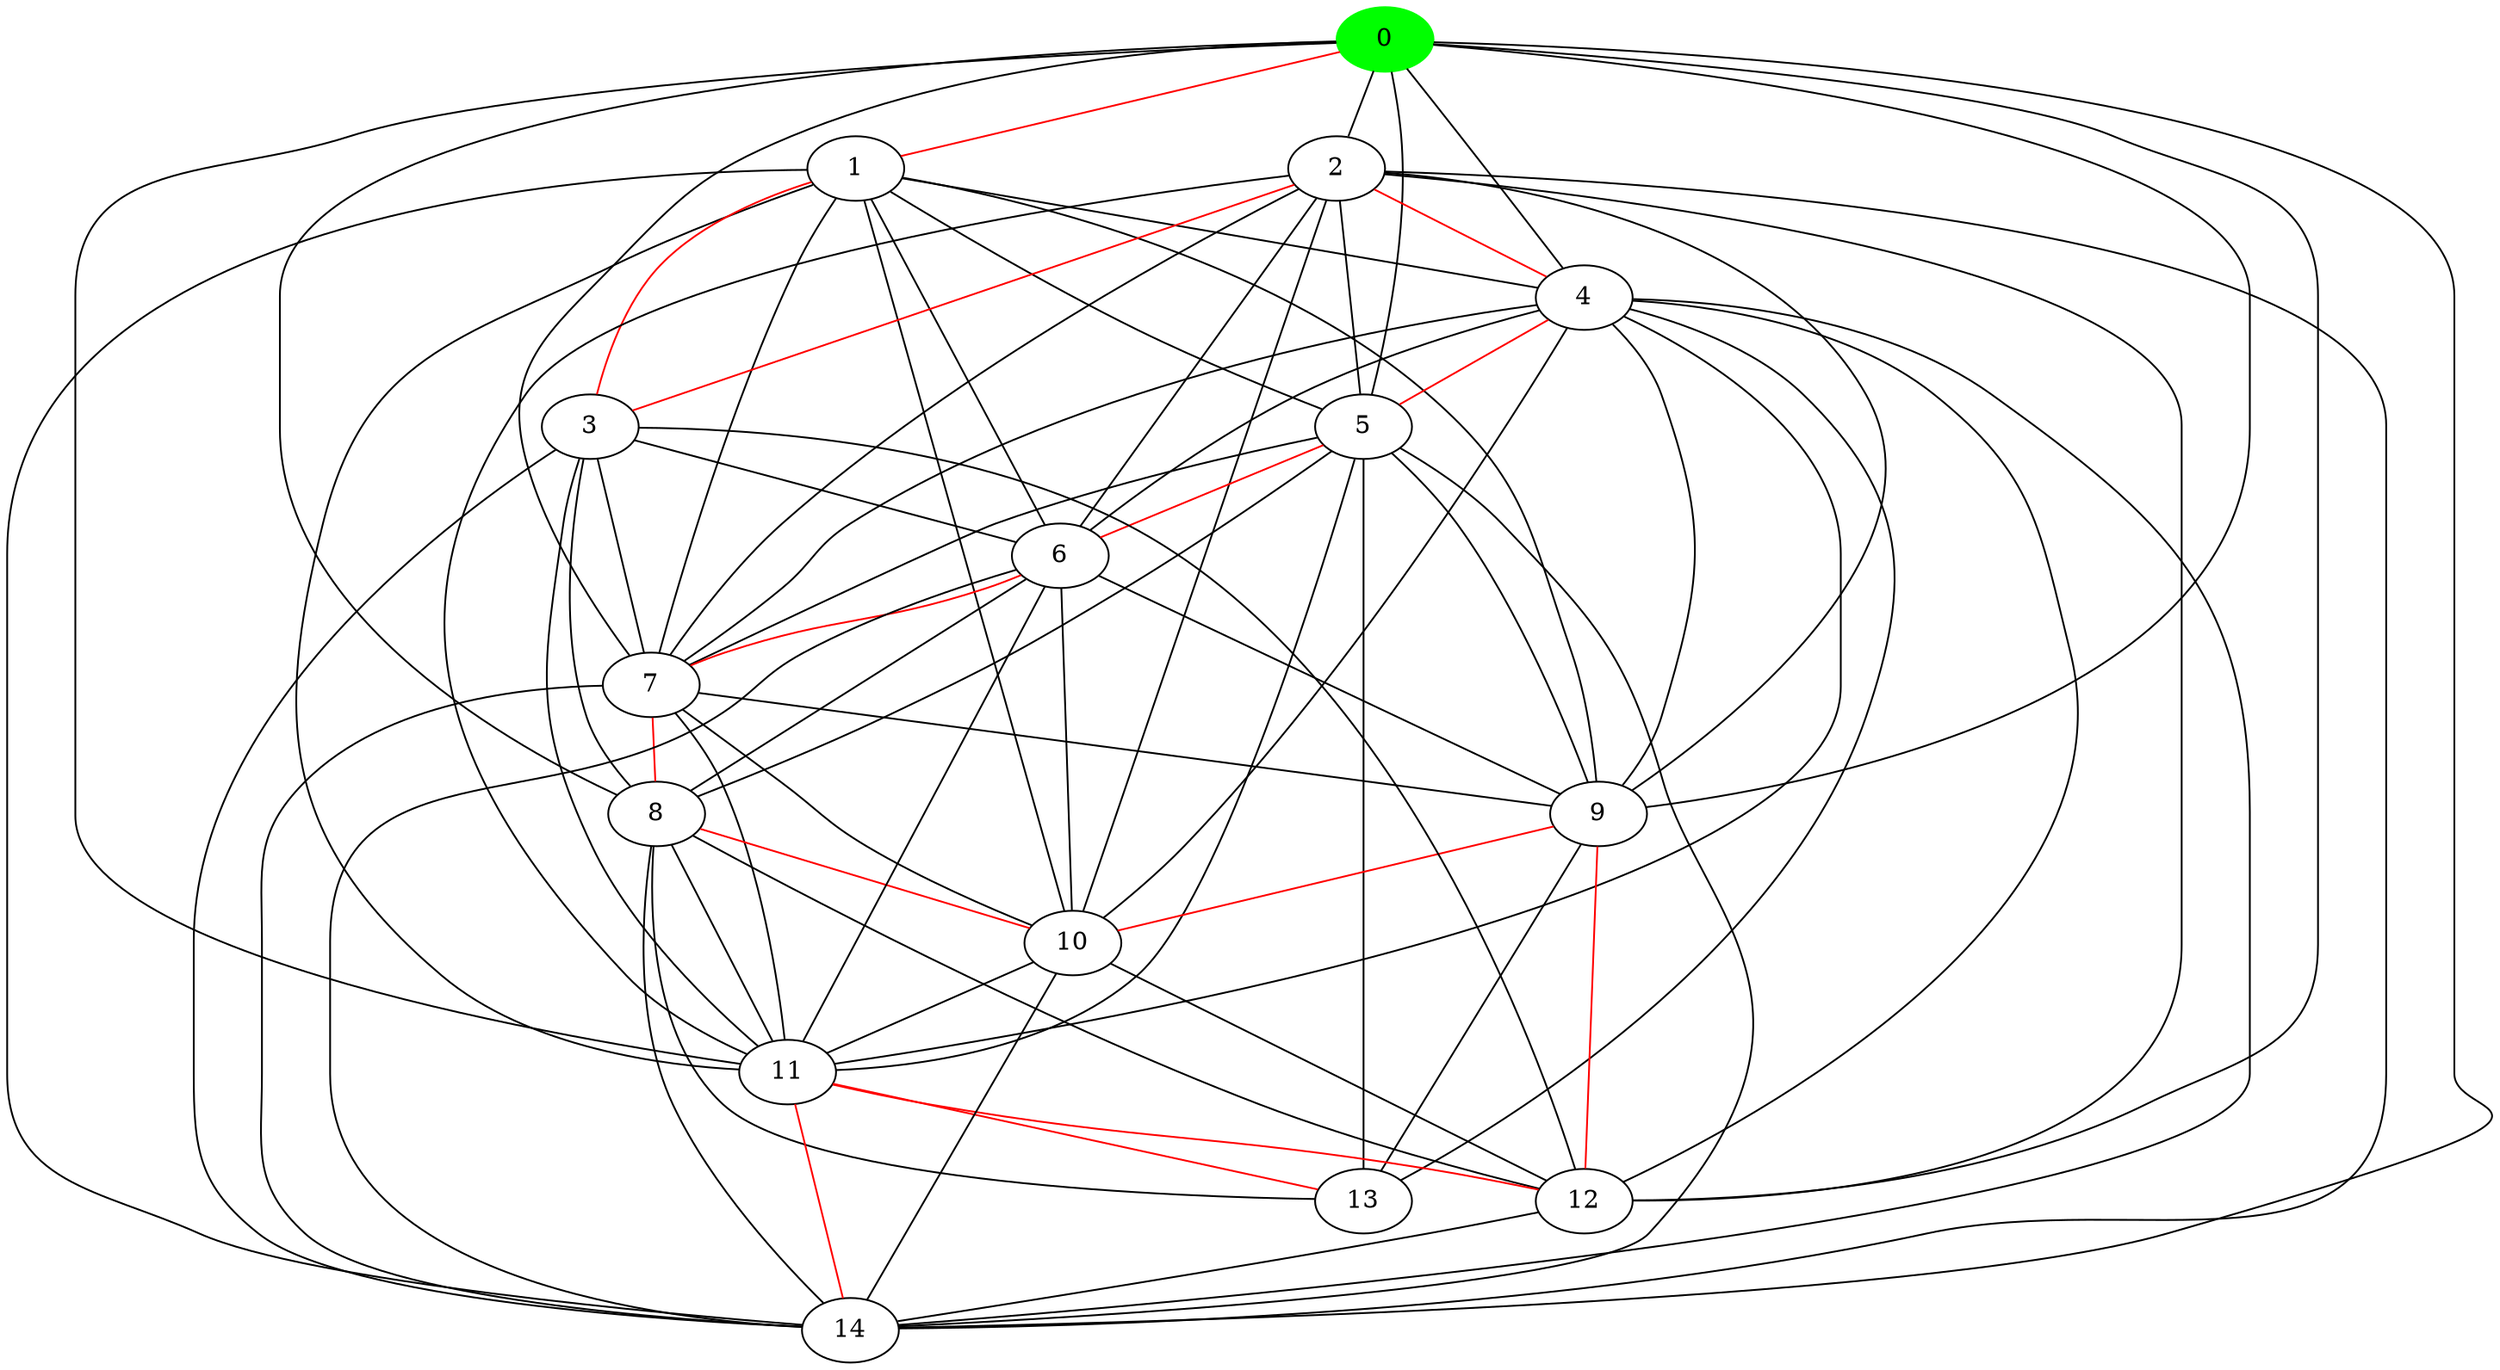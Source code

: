 graph ham_graph2 {
      0  [color = green, style = filled];
      0 -- 1 [color=red] ;
      0 -- 2 ;
      0 -- 4 ;
      0 -- 5 ;
      0 -- 7 ;
      0 -- 8 ;
      0 -- 9 ;
      0 -- 11 ;
      0 -- 12 ;
      0 -- 14 ;
      1 -- 3 [color=red] ;
      1 -- 4 ;
      1 -- 5 ;
      1 -- 6 ;
      1 -- 7 ;
      1 -- 9 ;
      1 -- 10 ;
      1 -- 11 ;
      1 -- 14 ;
      2 -- 3 [color=red] ;
      2 -- 4 [color=red] ;
      2 -- 5 ;
      2 -- 6 ;
      2 -- 7 ;
      2 -- 9 ;
      2 -- 10 ;
      2 -- 11 ;
      2 -- 12 ;
      2 -- 14 ;
      3 -- 6 ;
      3 -- 7 ;
      3 -- 8 ;
      3 -- 11 ;
      3 -- 12 ;
      3 -- 14 ;
      4 -- 5 [color=red] ;
      4 -- 6 ;
      4 -- 7 ;
      4 -- 9 ;
      4 -- 10 ;
      4 -- 11 ;
      4 -- 12 ;
      4 -- 13 ;
      4 -- 14 ;
      5 -- 6 [color=red] ;
      5 -- 7 ;
      5 -- 8 ;
      5 -- 9 ;
      5 -- 11 ;
      5 -- 13 ;
      5 -- 14 ;
      6 -- 7 [color=red] ;
      6 -- 8 ;
      6 -- 9 ;
      6 -- 10 ;
      6 -- 11 ;
      6 -- 14 ;
      7 -- 8 [color=red] ;
      7 -- 9 ;
      7 -- 10 ;
      7 -- 11 ;
      7 -- 14 ;
      8 -- 10 [color=red] ;
      8 -- 11 ;
      8 -- 12 ;
      8 -- 13 ;
      8 -- 14 ;
      9 -- 10 [color=red] ;
      9 -- 12 [color=red] ;
      9 -- 13 ;
      10 -- 11 ;
      10 -- 12 ;
      10 -- 14 ;
      11 -- 12 [color=red] ;
      11 -- 13 [color=red] ;
      11 -- 14 [color=red] ;
      12 -- 14 ;
      13 ;
      14 
}